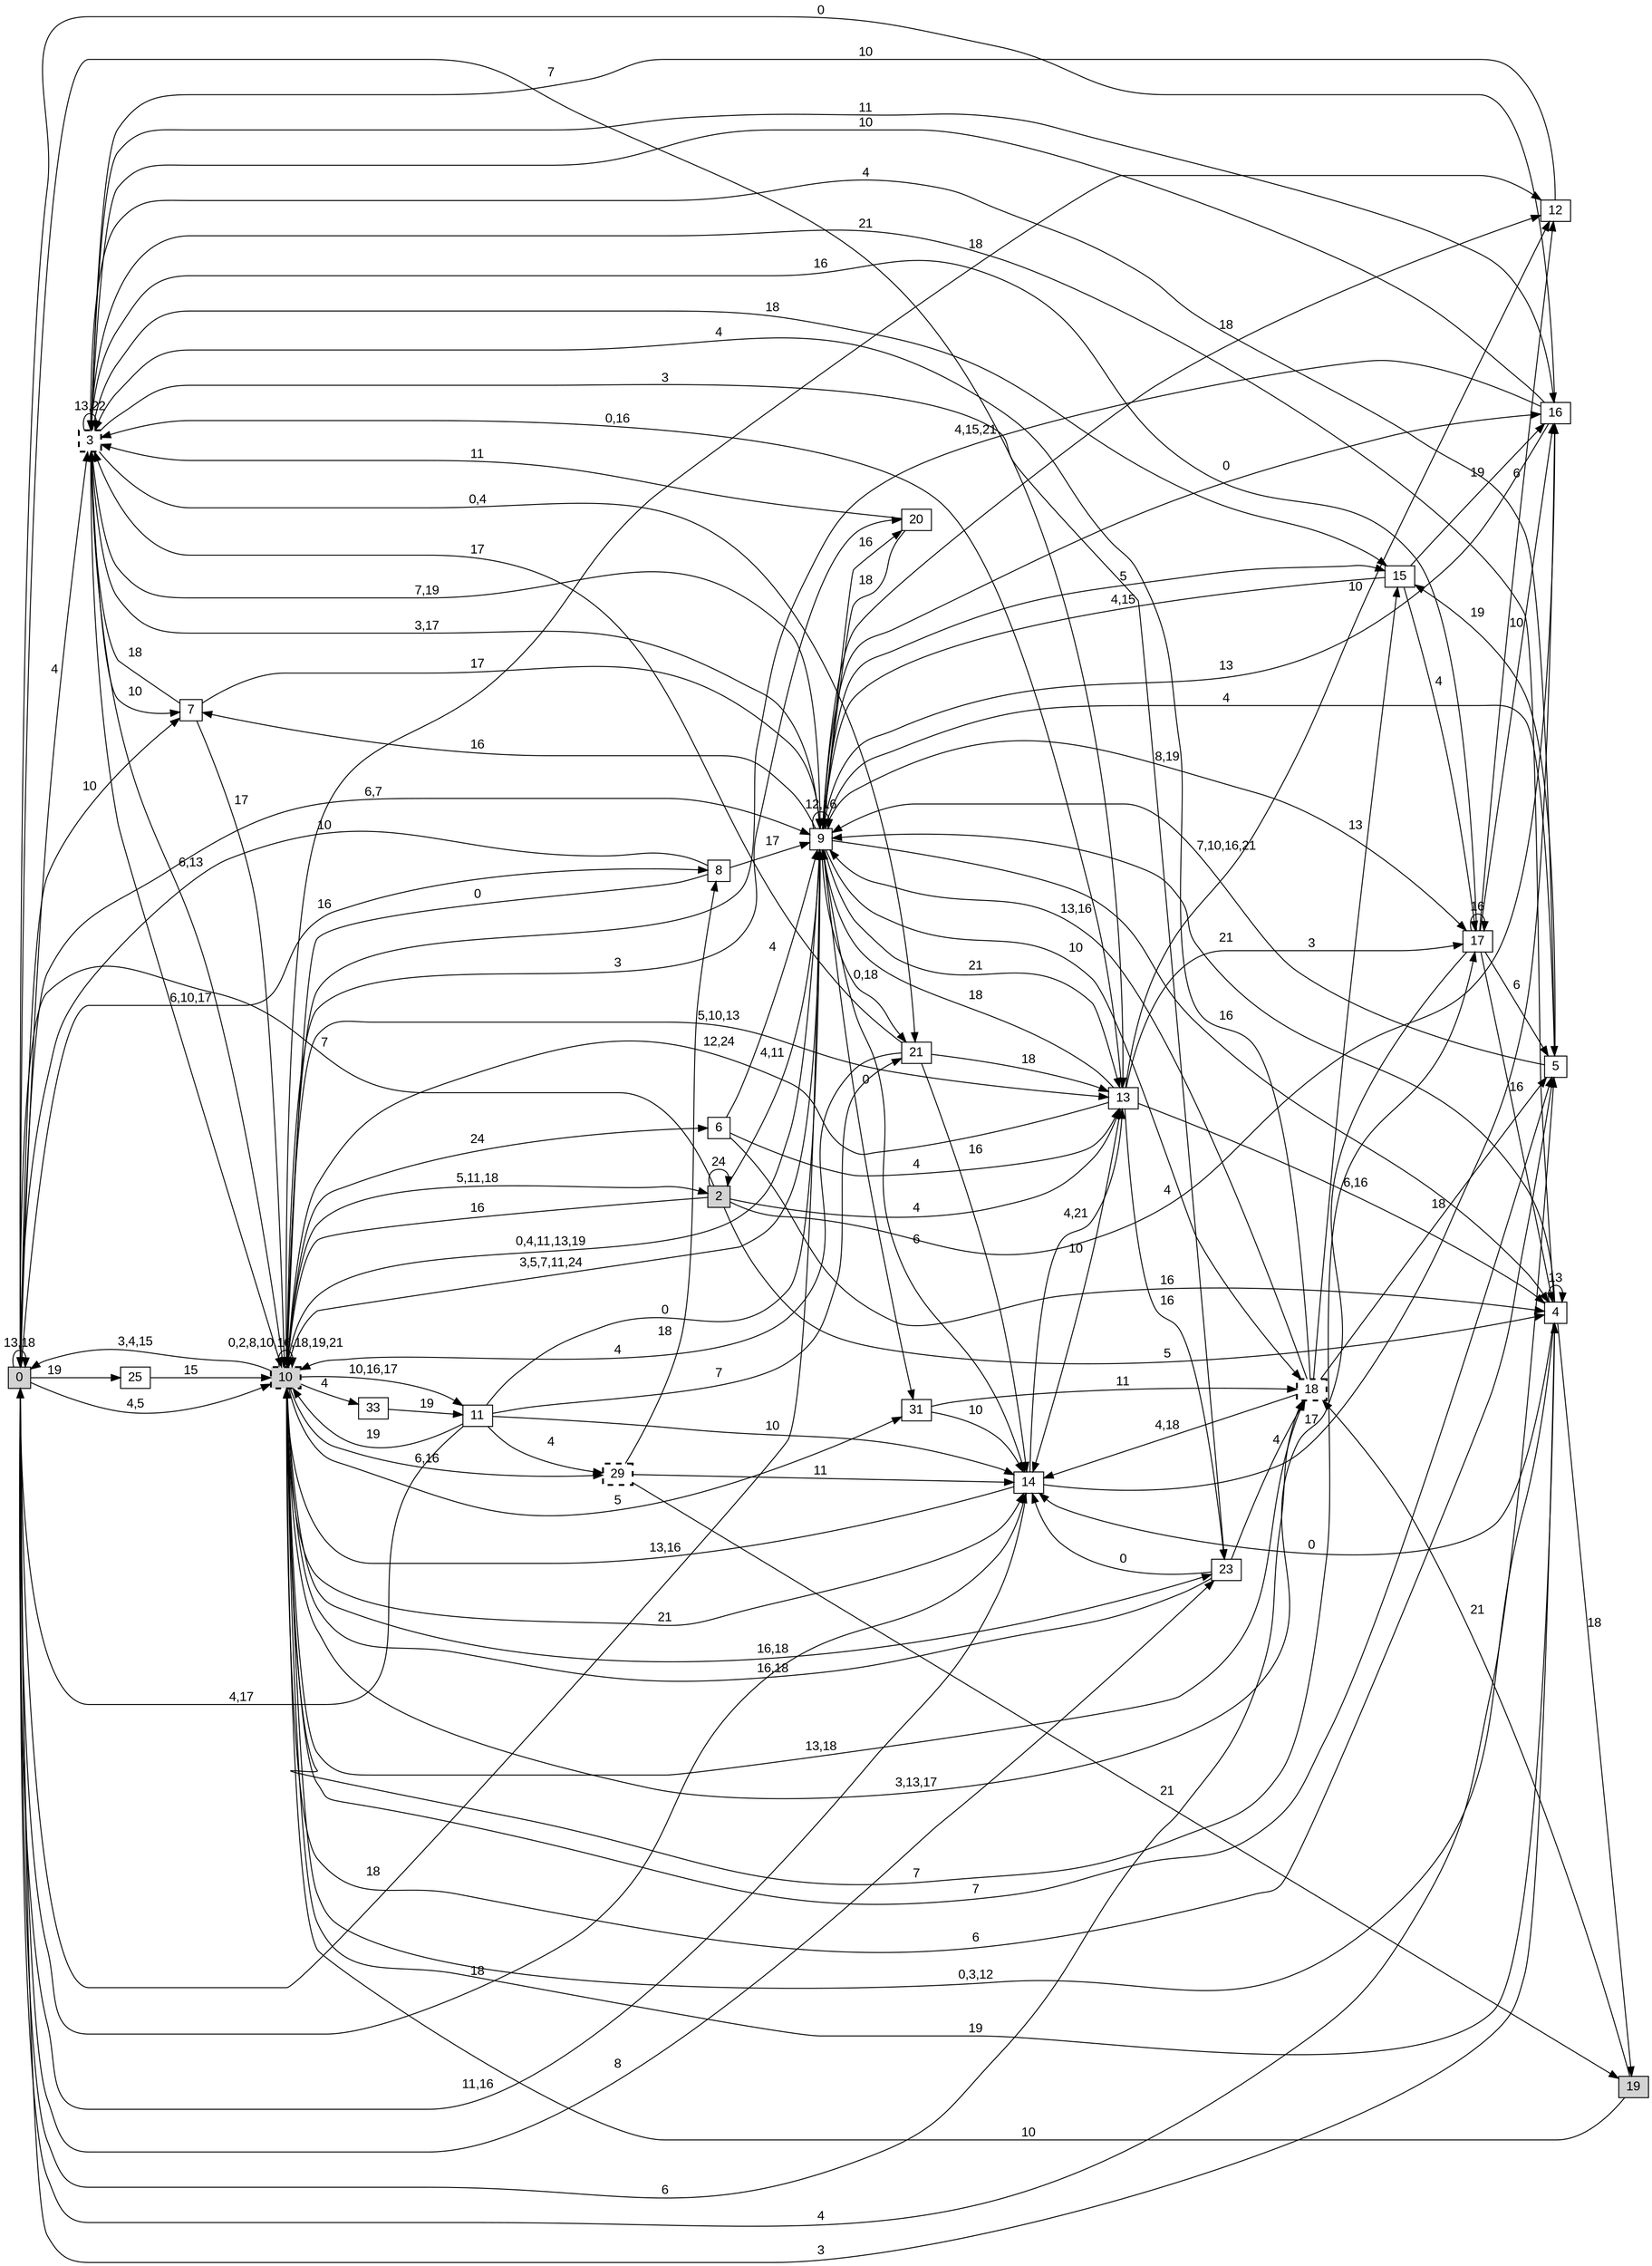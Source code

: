 digraph "NDFA" {
  rankdir=LR
  node [shape=box width=0.1 height=0.1 fontname=Arial]
  edge [fontname=Arial]
/* Estados */
 s0 [label="0" style="filled"] /* I:1 F:0 D:0 */
 s2 [label="2" style="filled"] /* I:1 F:0 D:0 */
 s3 [label="3" style="bold,dashed"] /* I:0 F:1 D:0 */
 s4 [label="4" ] /* I:0 F:0 D:0 */
 s5 [label="5" ] /* I:0 F:0 D:0 */
 s6 [label="6" ] /* I:0 F:0 D:0 */
 s7 [label="7" ] /* I:0 F:0 D:0 */
 s8 [label="8" ] /* I:0 F:0 D:0 */
 s9 [label="9" ] /* I:0 F:0 D:0 */
 s10 [label="10" style="filled,bold,dashed"] /* I:1 F:1 D:0 */
 s11 [label="11" ] /* I:0 F:0 D:0 */
 s12 [label="12" ] /* I:0 F:0 D:0 */
 s13 [label="13" ] /* I:0 F:0 D:0 */
 s14 [label="14" ] /* I:0 F:0 D:0 */
 s15 [label="15" ] /* I:0 F:0 D:0 */
 s16 [label="16" ] /* I:0 F:0 D:0 */
 s17 [label="17" ] /* I:0 F:0 D:0 */
 s18 [label="18" style="bold,dashed"] /* I:0 F:1 D:0 */
 s19 [label="19" style="filled"] /* I:1 F:0 D:0 */
 s20 [label="20" ] /* I:0 F:0 D:0 */
 s21 [label="21" ] /* I:0 F:0 D:0 */
 s23 [label="23" ] /* I:0 F:0 D:0 */
 s25 [label="25" ] /* I:0 F:0 D:0 */
 s29 [label="29" style="bold,dashed"] /* I:0 F:1 D:0 */
 s31 [label="31" ] /* I:0 F:0 D:0 */
 s33 [label="33" ] /* I:0 F:0 D:0 */
/* Transiciones */
  s0 -> s0 [label="13,18"]
  s0 -> s3 [label="4"]
  s0 -> s4 [label="3"]
  s0 -> s5 [label="4"]
  s0 -> s7 [label="10"]
  s0 -> s8 [label="16"]
  s0 -> s9 [label="6,7"]
  s0 -> s10 [label="4,5"]
  s0 -> s13 [label="7"]
  s0 -> s14 [label="18"]
  s0 -> s18 [label="6"]
  s0 -> s23 [label="8"]
  s0 -> s25 [label="19"]
  s2 -> s0 [label="7"]
  s2 -> s2 [label="24"]
  s2 -> s4 [label="5"]
  s2 -> s9 [label="4,11"]
  s2 -> s10 [label="16"]
  s2 -> s13 [label="4"]
  s2 -> s16 [label="4"]
  s3 -> s3 [label="13,22"]
  s3 -> s7 [label="10"]
  s3 -> s9 [label="7,19"]
  s3 -> s10 [label="6,10,17"]
  s3 -> s15 [label="18"]
  s3 -> s16 [label="11"]
  s3 -> s21 [label="0,4"]
  s3 -> s23 [label="3"]
  s4 -> s3 [label="21"]
  s4 -> s4 [label="13"]
  s4 -> s9 [label="21"]
  s4 -> s10 [label="0,3,12"]
  s4 -> s14 [label="0"]
  s4 -> s19 [label="18"]
  s5 -> s3 [label="4"]
  s5 -> s9 [label="7,10,16,21"]
  s5 -> s10 [label="6"]
  s5 -> s15 [label="19"]
  s6 -> s4 [label="16"]
  s6 -> s9 [label="4"]
  s6 -> s13 [label="4"]
  s7 -> s3 [label="18"]
  s7 -> s9 [label="17"]
  s7 -> s10 [label="17"]
  s8 -> s0 [label="10"]
  s8 -> s9 [label="17"]
  s8 -> s10 [label="0"]
  s9 -> s0 [label="18"]
  s9 -> s3 [label="3,17"]
  s9 -> s4 [label="16"]
  s9 -> s5 [label="4"]
  s9 -> s7 [label="16"]
  s9 -> s9 [label="12,16"]
  s9 -> s10 [label="3,5,7,11,24"]
  s9 -> s12 [label="18"]
  s9 -> s13 [label="21"]
  s9 -> s14 [label="6"]
  s9 -> s15 [label="5"]
  s9 -> s16 [label="0"]
  s9 -> s17 [label="8,19"]
  s9 -> s18 [label="10"]
  s9 -> s20 [label="16"]
  s9 -> s21 [label="0,18"]
  s9 -> s31 [label="0"]
  s10 -> s0 [label="3,4,15"]
  s10 -> s2 [label="5,11,18"]
  s10 -> s3 [label="6,13"]
  s10 -> s4 [label="19"]
  s10 -> s5 [label="7"]
  s10 -> s6 [label="24"]
  s10 -> s9 [label="0,4,11,13,19"]
  s10 -> s10 [label="0,2,8,10,16,18,19,21"]
  s10 -> s11 [label="10,16,17"]
  s10 -> s12 [label="18"]
  s10 -> s13 [label="5,10,13"]
  s10 -> s14 [label="21"]
  s10 -> s17 [label="7"]
  s10 -> s18 [label="13,18"]
  s10 -> s20 [label="3"]
  s10 -> s23 [label="16,18"]
  s10 -> s29 [label="6,16"]
  s10 -> s31 [label="5"]
  s10 -> s33 [label="4"]
  s11 -> s0 [label="4,17"]
  s11 -> s9 [label="0"]
  s11 -> s10 [label="19"]
  s11 -> s14 [label="10"]
  s11 -> s21 [label="7"]
  s11 -> s29 [label="4"]
  s12 -> s3 [label="10"]
  s13 -> s3 [label="0,16"]
  s13 -> s4 [label="6,16"]
  s13 -> s9 [label="18"]
  s13 -> s10 [label="12,24"]
  s13 -> s12 [label="10"]
  s13 -> s14 [label="10"]
  s13 -> s17 [label="3"]
  s13 -> s23 [label="16"]
  s14 -> s0 [label="11,16"]
  s14 -> s10 [label="13,16"]
  s14 -> s13 [label="4,21"]
  s14 -> s16 [label="17"]
  s15 -> s9 [label="4,15"]
  s15 -> s16 [label="19"]
  s15 -> s17 [label="4"]
  s16 -> s0 [label="0"]
  s16 -> s3 [label="10"]
  s16 -> s9 [label="13"]
  s16 -> s10 [label="4,15,21"]
  s17 -> s3 [label="16"]
  s17 -> s4 [label="16"]
  s17 -> s5 [label="6"]
  s17 -> s10 [label="3,13,17"]
  s17 -> s12 [label="6"]
  s17 -> s16 [label="10"]
  s17 -> s17 [label="16"]
  s18 -> s3 [label="4"]
  s18 -> s5 [label="18"]
  s18 -> s9 [label="13,16"]
  s18 -> s14 [label="4,18"]
  s18 -> s15 [label="13"]
  s19 -> s10 [label="10"]
  s19 -> s18 [label="21"]
  s20 -> s3 [label="11"]
  s20 -> s9 [label="18"]
  s21 -> s3 [label="17"]
  s21 -> s10 [label="4"]
  s21 -> s13 [label="18"]
  s21 -> s14 [label="16"]
  s23 -> s10 [label="16,18"]
  s23 -> s14 [label="0"]
  s23 -> s18 [label="4"]
  s25 -> s10 [label="15"]
  s29 -> s8 [label="18"]
  s29 -> s14 [label="11"]
  s29 -> s19 [label="21"]
  s31 -> s14 [label="10"]
  s31 -> s18 [label="11"]
  s33 -> s11 [label="19"]
}
